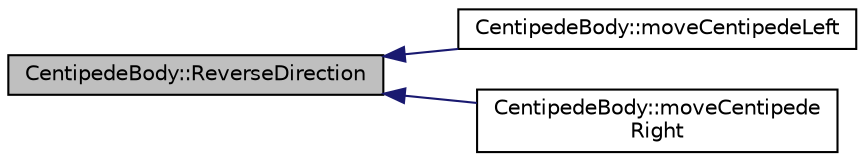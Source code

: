 digraph "CentipedeBody::ReverseDirection"
{
  edge [fontname="Helvetica",fontsize="10",labelfontname="Helvetica",labelfontsize="10"];
  node [fontname="Helvetica",fontsize="10",shape=record];
  rankdir="LR";
  Node24 [label="CentipedeBody::ReverseDirection",height=0.2,width=0.4,color="black", fillcolor="grey75", style="filled", fontcolor="black"];
  Node24 -> Node25 [dir="back",color="midnightblue",fontsize="10",style="solid",fontname="Helvetica"];
  Node25 [label="CentipedeBody::moveCentipedeLeft",height=0.2,width=0.4,color="black", fillcolor="white", style="filled",URL="$class_centipede_body.html#af3e1e549a2eae69d95f4e8c885640d5b",tooltip="Moves Centipede left. "];
  Node24 -> Node26 [dir="back",color="midnightblue",fontsize="10",style="solid",fontname="Helvetica"];
  Node26 [label="CentipedeBody::moveCentipede\lRight",height=0.2,width=0.4,color="black", fillcolor="white", style="filled",URL="$class_centipede_body.html#ac78b642abb3c84b469d84f93120e4cc9",tooltip="Moves the centipede Right. "];
}
